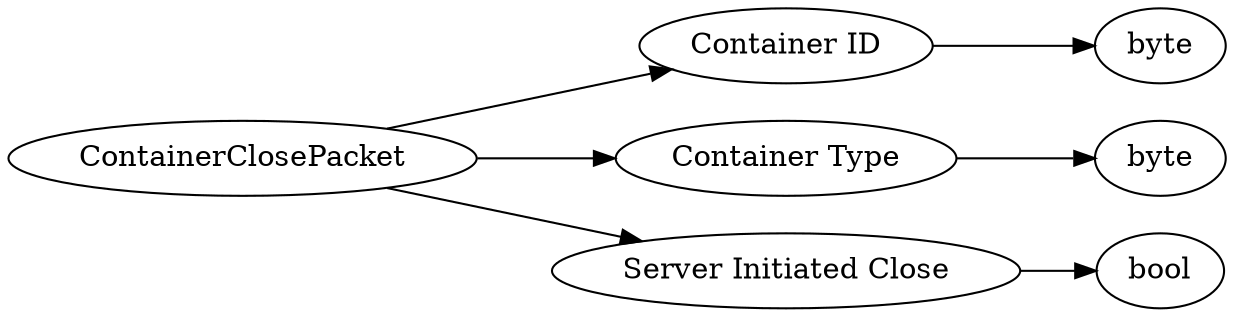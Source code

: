 digraph "ContainerClosePacket" {
rankdir = LR
0
0 -> 1
1 -> 2
0 -> 3
3 -> 4
0 -> 5
5 -> 6

0 [label="ContainerClosePacket",comment="name: \"ContainerClosePacket\", typeName: \"\", id: 0, branchId: 47, recurseId: -1, attributes: 0, notes: \"\""];
1 [label="Container ID",comment="name: \"Container ID\", typeName: \"\", id: 1, branchId: 0, recurseId: -1, attributes: 0, notes: \"\""];
2 [label="byte",comment="name: \"byte\", typeName: \"\", id: 2, branchId: 0, recurseId: -1, attributes: 512, notes: \"\""];
3 [label="Container Type",comment="name: \"Container Type\", typeName: \"\", id: 3, branchId: 0, recurseId: -1, attributes: 0, notes: \"\""];
4 [label="byte",comment="name: \"byte\", typeName: \"\", id: 4, branchId: 0, recurseId: -1, attributes: 512, notes: \"\""];
5 [label="Server Initiated Close",comment="name: \"Server Initiated Close\", typeName: \"\", id: 5, branchId: 0, recurseId: -1, attributes: 0, notes: \"True if the server initiated the closing\""];
6 [label="bool",comment="name: \"bool\", typeName: \"\", id: 6, branchId: 0, recurseId: -1, attributes: 512, notes: \"\""];
{ rank = max;2;4;6}

}
